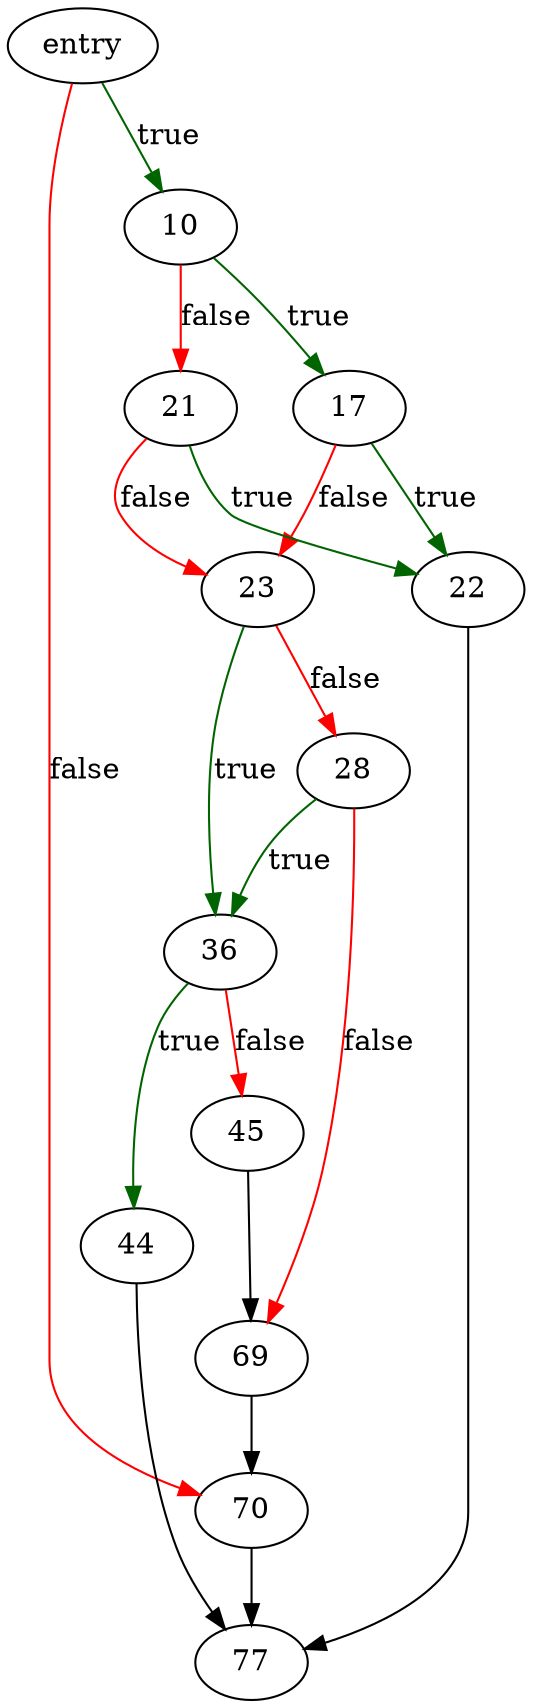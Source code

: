 digraph "sqlite3VdbeMemMakeWriteable" {
	// Node definitions.
	1 [label=entry];
	10;
	17;
	21;
	22;
	23;
	28;
	36;
	44;
	45;
	69;
	70;
	77;

	// Edge definitions.
	1 -> 10 [
		color=darkgreen
		label=true
	];
	1 -> 70 [
		color=red
		label=false
	];
	10 -> 17 [
		color=darkgreen
		label=true
	];
	10 -> 21 [
		color=red
		label=false
	];
	17 -> 22 [
		color=darkgreen
		label=true
	];
	17 -> 23 [
		color=red
		label=false
	];
	21 -> 22 [
		color=darkgreen
		label=true
	];
	21 -> 23 [
		color=red
		label=false
	];
	22 -> 77;
	23 -> 28 [
		color=red
		label=false
	];
	23 -> 36 [
		color=darkgreen
		label=true
	];
	28 -> 36 [
		color=darkgreen
		label=true
	];
	28 -> 69 [
		color=red
		label=false
	];
	36 -> 44 [
		color=darkgreen
		label=true
	];
	36 -> 45 [
		color=red
		label=false
	];
	44 -> 77;
	45 -> 69;
	69 -> 70;
	70 -> 77;
}